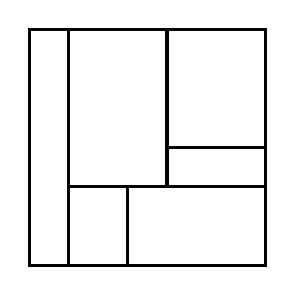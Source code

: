 \begin{tikzpicture}[very thick, scale=.5]
    \draw (0,0) rectangle (1,6);
    \draw (1,2) rectangle (7/2,6);
    \draw (7/2,3) rectangle (6,6);
    \draw (7/2,2) rectangle (6,3);
    \draw (1,0) rectangle (5/2,2);
    \draw (5/2,0) rectangle (6,2);
\end{tikzpicture}
